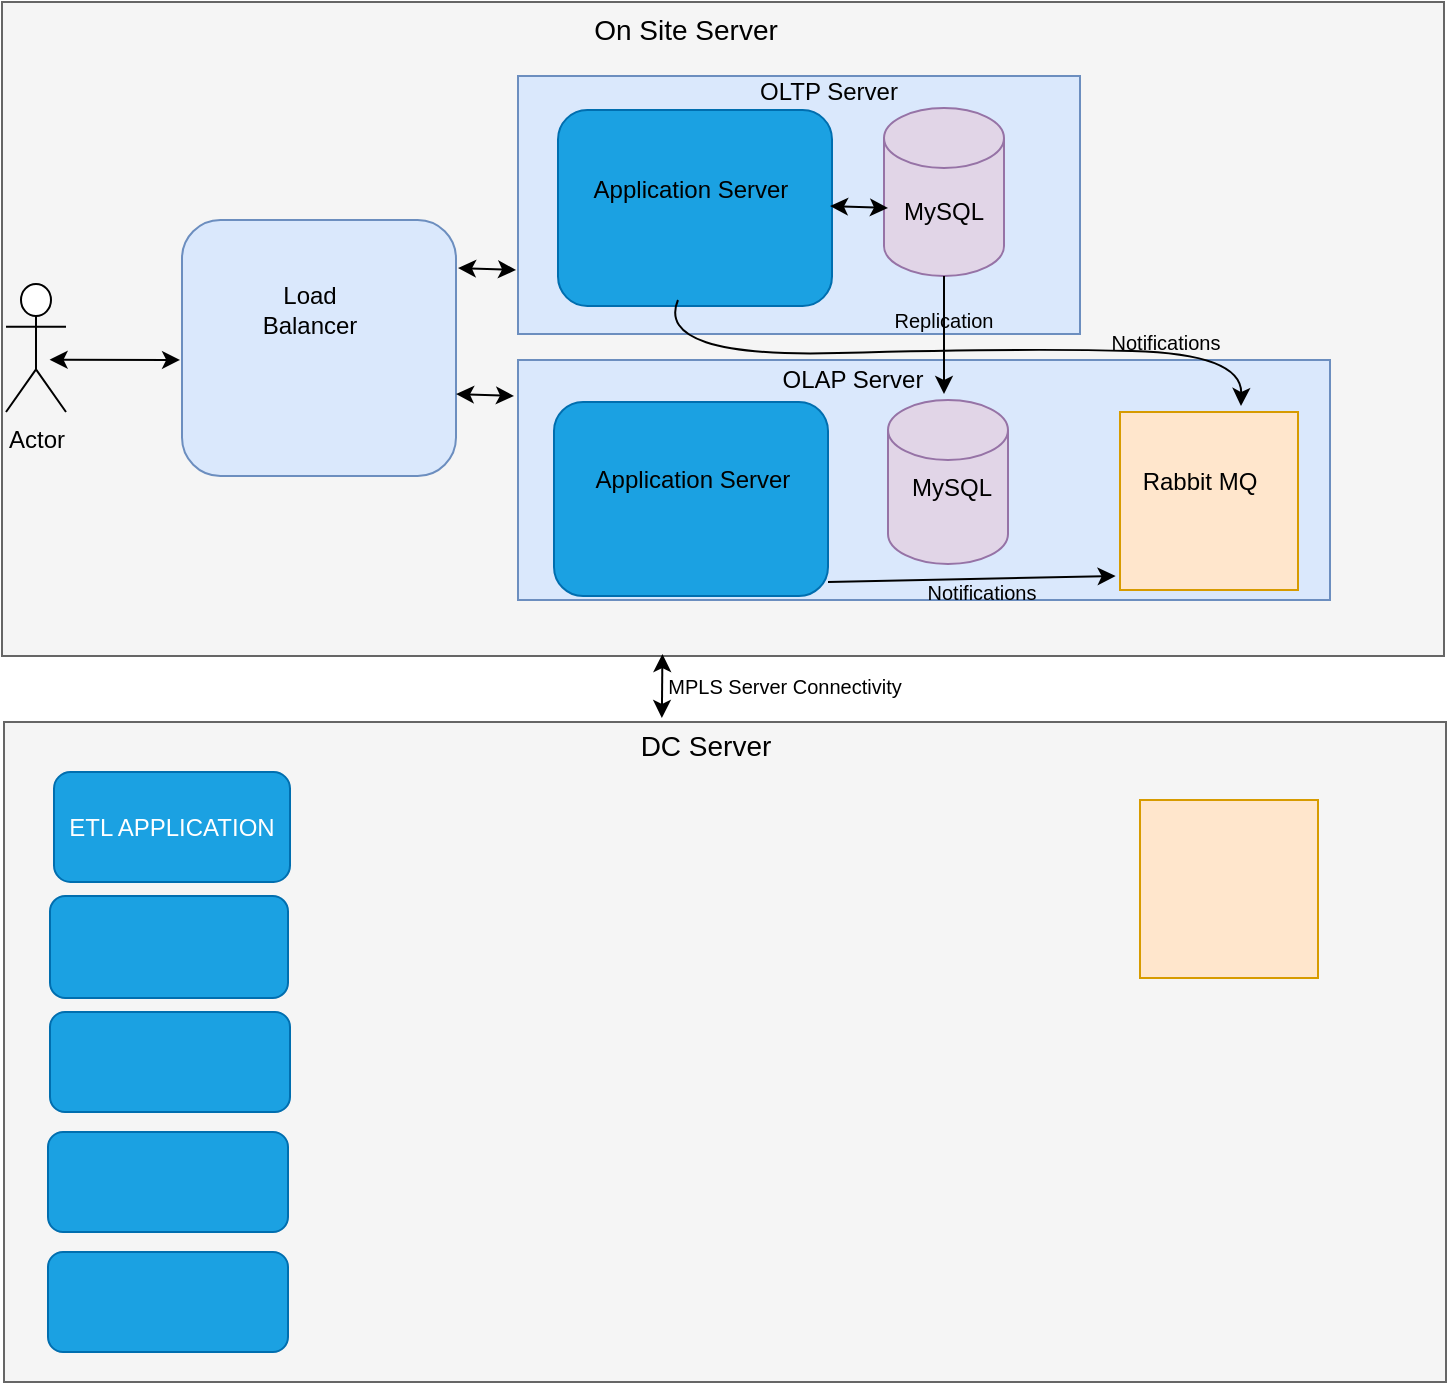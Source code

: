 <mxfile border="50" scale="3" compressed="false" locked="false" version="23.1.1" type="github">
  <diagram name="Blank" id="YmL12bMKpDGza6XwsDPr">
    <mxGraphModel dx="1680" dy="434" grid="0" gridSize="10" guides="1" tooltips="1" connect="1" arrows="1" fold="1" page="0" pageScale="1" pageWidth="827" pageHeight="1169" background="none" math="1" shadow="0">
      <root>
        <mxCell id="X5NqExCQtvZxIxQ7pmgY-0" />
        <mxCell id="1" parent="X5NqExCQtvZxIxQ7pmgY-0" />
        <mxCell id="V1kNua-VAha1UeF921uI-2" value="" style="rounded=0;whiteSpace=wrap;html=1;fillColor=#f5f5f5;strokeColor=#666666;fontColor=#333333;" vertex="1" parent="1">
          <mxGeometry x="-713" y="266" width="721" height="327" as="geometry" />
        </mxCell>
        <mxCell id="V1kNua-VAha1UeF921uI-6" value="" style="rounded=1;whiteSpace=wrap;html=1;fillColor=#dae8fc;strokeColor=#6c8ebf;" vertex="1" parent="1">
          <mxGeometry x="-623" y="375" width="137" height="128" as="geometry" />
        </mxCell>
        <mxCell id="V1kNua-VAha1UeF921uI-7" value="" style="rounded=0;whiteSpace=wrap;html=1;fillColor=#dae8fc;strokeColor=#6c8ebf;" vertex="1" parent="1">
          <mxGeometry x="-455" y="303" width="281" height="129" as="geometry" />
        </mxCell>
        <mxCell id="V1kNua-VAha1UeF921uI-4" value="" style="rounded=1;whiteSpace=wrap;html=1;fillColor=#1ba1e2;strokeColor=#006EAF;fontColor=#ffffff;" vertex="1" parent="1">
          <mxGeometry x="-435" y="320" width="137" height="98" as="geometry" />
        </mxCell>
        <mxCell id="V1kNua-VAha1UeF921uI-3" value="" style="shape=cylinder3;whiteSpace=wrap;html=1;boundedLbl=1;backgroundOutline=1;size=15;fillColor=#e1d5e7;strokeColor=#9673a6;" vertex="1" parent="1">
          <mxGeometry x="-272" y="319" width="60" height="84" as="geometry" />
        </mxCell>
        <mxCell id="V1kNua-VAha1UeF921uI-9" value="" style="rounded=0;whiteSpace=wrap;html=1;fillColor=#dae8fc;strokeColor=#6c8ebf;" vertex="1" parent="1">
          <mxGeometry x="-455" y="445" width="406" height="120" as="geometry" />
        </mxCell>
        <mxCell id="V1kNua-VAha1UeF921uI-5" value="" style="rounded=1;whiteSpace=wrap;html=1;fillColor=#1ba1e2;strokeColor=#006EAF;fontColor=#ffffff;" vertex="1" parent="1">
          <mxGeometry x="-437" y="466" width="137" height="97" as="geometry" />
        </mxCell>
        <mxCell id="V1kNua-VAha1UeF921uI-10" style="edgeStyle=orthogonalEdgeStyle;rounded=0;orthogonalLoop=1;jettySize=auto;html=1;exitX=0.5;exitY=1;exitDx=0;exitDy=0;" edge="1" parent="1" source="V1kNua-VAha1UeF921uI-2" target="V1kNua-VAha1UeF921uI-2">
          <mxGeometry relative="1" as="geometry" />
        </mxCell>
        <mxCell id="V1kNua-VAha1UeF921uI-8" value="" style="shape=cylinder3;whiteSpace=wrap;html=1;boundedLbl=1;backgroundOutline=1;size=15;fillColor=#e1d5e7;strokeColor=#9673a6;" vertex="1" parent="1">
          <mxGeometry x="-270" y="465" width="60" height="82" as="geometry" />
        </mxCell>
        <mxCell id="V1kNua-VAha1UeF921uI-12" value="Load Balancer" style="text;html=1;strokeColor=none;fillColor=none;align=center;verticalAlign=middle;whiteSpace=wrap;rounded=0;" vertex="1" parent="1">
          <mxGeometry x="-589" y="405" width="60" height="30" as="geometry" />
        </mxCell>
        <mxCell id="V1kNua-VAha1UeF921uI-13" value="MySQL" style="text;html=1;strokeColor=none;fillColor=none;align=center;verticalAlign=middle;whiteSpace=wrap;rounded=0;" vertex="1" parent="1">
          <mxGeometry x="-272" y="356" width="60" height="30" as="geometry" />
        </mxCell>
        <mxCell id="V1kNua-VAha1UeF921uI-14" value="MySQL" style="text;html=1;strokeColor=none;fillColor=none;align=center;verticalAlign=middle;whiteSpace=wrap;rounded=0;" vertex="1" parent="1">
          <mxGeometry x="-268" y="494" width="60" height="30" as="geometry" />
        </mxCell>
        <mxCell id="V1kNua-VAha1UeF921uI-15" value="Application Server" style="text;html=1;strokeColor=none;fillColor=none;align=center;verticalAlign=middle;whiteSpace=wrap;rounded=0;" vertex="1" parent="1">
          <mxGeometry x="-426" y="345" width="115" height="30" as="geometry" />
        </mxCell>
        <mxCell id="V1kNua-VAha1UeF921uI-16" value="Application Server" style="text;html=1;strokeColor=none;fillColor=none;align=center;verticalAlign=middle;whiteSpace=wrap;rounded=0;" vertex="1" parent="1">
          <mxGeometry x="-425" y="490" width="115" height="30" as="geometry" />
        </mxCell>
        <mxCell id="V1kNua-VAha1UeF921uI-21" value="" style="whiteSpace=wrap;html=1;aspect=fixed;fillColor=#ffe6cc;strokeColor=#d79b00;" vertex="1" parent="1">
          <mxGeometry x="-154" y="471" width="89" height="89" as="geometry" />
        </mxCell>
        <mxCell id="V1kNua-VAha1UeF921uI-22" value="Rabbit MQ" style="text;html=1;strokeColor=none;fillColor=none;align=center;verticalAlign=middle;whiteSpace=wrap;rounded=0;" vertex="1" parent="1">
          <mxGeometry x="-144" y="491" width="60" height="30" as="geometry" />
        </mxCell>
        <mxCell id="V1kNua-VAha1UeF921uI-23" value="OLTP Server" style="text;html=1;strokeColor=none;fillColor=none;align=center;verticalAlign=middle;whiteSpace=wrap;rounded=0;" vertex="1" parent="1">
          <mxGeometry x="-344.5" y="296" width="88.5" height="30" as="geometry" />
        </mxCell>
        <mxCell id="V1kNua-VAha1UeF921uI-24" value="OLAP Server" style="text;html=1;strokeColor=none;fillColor=none;align=center;verticalAlign=middle;whiteSpace=wrap;rounded=0;" vertex="1" parent="1">
          <mxGeometry x="-332.5" y="440" width="88.5" height="30" as="geometry" />
        </mxCell>
        <mxCell id="V1kNua-VAha1UeF921uI-25" value="" style="endArrow=classic;startArrow=classic;html=1;rounded=0;entryX=-0.007;entryY=0.808;entryDx=0;entryDy=0;entryPerimeter=0;" edge="1" parent="1">
          <mxGeometry width="50" height="50" relative="1" as="geometry">
            <mxPoint x="-485" y="399" as="sourcePoint" />
            <mxPoint x="-455.967" y="399.96" as="targetPoint" />
          </mxGeometry>
        </mxCell>
        <mxCell id="V1kNua-VAha1UeF921uI-26" value="" style="endArrow=classic;startArrow=classic;html=1;rounded=0;entryX=-0.007;entryY=0.808;entryDx=0;entryDy=0;entryPerimeter=0;" edge="1" parent="1">
          <mxGeometry width="50" height="50" relative="1" as="geometry">
            <mxPoint x="-486" y="462" as="sourcePoint" />
            <mxPoint x="-457" y="463" as="targetPoint" />
          </mxGeometry>
        </mxCell>
        <mxCell id="V1kNua-VAha1UeF921uI-27" value="" style="endArrow=classic;startArrow=classic;html=1;rounded=0;entryX=-0.007;entryY=0.808;entryDx=0;entryDy=0;entryPerimeter=0;" edge="1" parent="1">
          <mxGeometry width="50" height="50" relative="1" as="geometry">
            <mxPoint x="-299" y="368" as="sourcePoint" />
            <mxPoint x="-270" y="369" as="targetPoint" />
          </mxGeometry>
        </mxCell>
        <mxCell id="V1kNua-VAha1UeF921uI-33" value="Actor" style="shape=umlActor;verticalLabelPosition=bottom;verticalAlign=top;html=1;outlineConnect=0;" vertex="1" parent="1">
          <mxGeometry x="-711" y="407" width="30" height="64" as="geometry" />
        </mxCell>
        <mxCell id="V1kNua-VAha1UeF921uI-36" value="" style="endArrow=classic;startArrow=classic;html=1;rounded=0;entryX=-0.007;entryY=0.808;entryDx=0;entryDy=0;entryPerimeter=0;exitX=0.033;exitY=0.547;exitDx=0;exitDy=0;exitPerimeter=0;" edge="1" parent="1" source="V1kNua-VAha1UeF921uI-2">
          <mxGeometry width="50" height="50" relative="1" as="geometry">
            <mxPoint x="-653" y="444" as="sourcePoint" />
            <mxPoint x="-623.967" y="444.96" as="targetPoint" />
          </mxGeometry>
        </mxCell>
        <mxCell id="V1kNua-VAha1UeF921uI-40" value="" style="endArrow=classic;html=1;rounded=0;entryX=0.736;entryY=0.9;entryDx=0;entryDy=0;entryPerimeter=0;exitX=1;exitY=0.928;exitDx=0;exitDy=0;exitPerimeter=0;" edge="1" parent="1" source="V1kNua-VAha1UeF921uI-5" target="V1kNua-VAha1UeF921uI-9">
          <mxGeometry width="50" height="50" relative="1" as="geometry">
            <mxPoint x="-370" y="452" as="sourcePoint" />
            <mxPoint x="-320" y="402" as="targetPoint" />
          </mxGeometry>
        </mxCell>
        <mxCell id="V1kNua-VAha1UeF921uI-41" value="" style="curved=1;endArrow=classic;html=1;rounded=0;exitX=0.321;exitY=1;exitDx=0;exitDy=0;exitPerimeter=0;entryX=0.5;entryY=0;entryDx=0;entryDy=0;" edge="1" parent="1">
          <mxGeometry width="50" height="50" relative="1" as="geometry">
            <mxPoint x="-375.023" y="415" as="sourcePoint" />
            <mxPoint x="-93.5" y="468" as="targetPoint" />
            <Array as="points">
              <mxPoint x="-387" y="444" />
              <mxPoint x="-203" y="439" />
              <mxPoint x="-93" y="442" />
            </Array>
          </mxGeometry>
        </mxCell>
        <mxCell id="V1kNua-VAha1UeF921uI-44" value="" style="endArrow=classic;html=1;rounded=0;exitX=0.5;exitY=1;exitDx=0;exitDy=0;exitPerimeter=0;" edge="1" parent="1" source="V1kNua-VAha1UeF921uI-3">
          <mxGeometry width="50" height="50" relative="1" as="geometry">
            <mxPoint x="-370" y="452" as="sourcePoint" />
            <mxPoint x="-242" y="462" as="targetPoint" />
          </mxGeometry>
        </mxCell>
        <mxCell id="V1kNua-VAha1UeF921uI-46" value="Notifications" style="text;html=1;strokeColor=none;fillColor=none;align=center;verticalAlign=middle;whiteSpace=wrap;rounded=0;arcSize=12;imageHeight=24;imageWidth=24;spacing=2;fontSize=10;" vertex="1" parent="1">
          <mxGeometry x="-243" y="432" width="224" height="8" as="geometry" />
        </mxCell>
        <mxCell id="V1kNua-VAha1UeF921uI-47" value="Notifications" style="text;html=1;strokeColor=none;fillColor=none;align=center;verticalAlign=middle;whiteSpace=wrap;rounded=0;fontSize=10;" vertex="1" parent="1">
          <mxGeometry x="-335" y="557" width="224" height="8" as="geometry" />
        </mxCell>
        <mxCell id="V1kNua-VAha1UeF921uI-48" value="Replication" style="text;html=1;strokeColor=none;fillColor=none;align=center;verticalAlign=middle;whiteSpace=wrap;rounded=0;strokeWidth=1;arcSize=12;imageHeight=24;imageWidth=24;fontSize=10;" vertex="1" parent="1">
          <mxGeometry x="-297" y="408" width="110" height="34" as="geometry" />
        </mxCell>
        <mxCell id="V1kNua-VAha1UeF921uI-49" value="" style="rounded=0;whiteSpace=wrap;html=1;fillColor=#f5f5f5;strokeColor=#666666;fontColor=#333333;" vertex="1" parent="1">
          <mxGeometry x="-712" y="626" width="721" height="330" as="geometry" />
        </mxCell>
        <mxCell id="V1kNua-VAha1UeF921uI-50" value="On Site Server" style="text;html=1;strokeColor=none;fillColor=none;align=center;verticalAlign=middle;whiteSpace=wrap;rounded=0;fontSize=14;" vertex="1" parent="1">
          <mxGeometry x="-556" y="265" width="370" height="30" as="geometry" />
        </mxCell>
        <mxCell id="V1kNua-VAha1UeF921uI-51" value="DC Server" style="text;html=1;strokeColor=none;fillColor=none;align=center;verticalAlign=middle;whiteSpace=wrap;rounded=0;fontSize=14;" vertex="1" parent="1">
          <mxGeometry x="-546" y="623" width="370" height="30" as="geometry" />
        </mxCell>
        <mxCell id="V1kNua-VAha1UeF921uI-52" value="" style="endArrow=classic;startArrow=classic;html=1;rounded=0;entryX=0.189;entryY=0.033;entryDx=0;entryDy=0;entryPerimeter=0;exitX=0.329;exitY=0.997;exitDx=0;exitDy=0;exitPerimeter=0;" edge="1" parent="1">
          <mxGeometry width="50" height="50" relative="1" as="geometry">
            <mxPoint x="-382.791" y="592.019" as="sourcePoint" />
            <mxPoint x="-383.07" y="623.99" as="targetPoint" />
          </mxGeometry>
        </mxCell>
        <mxCell id="V1kNua-VAha1UeF921uI-53" value="MPLS Server Connectivity" style="text;html=1;strokeColor=none;fillColor=none;align=center;verticalAlign=middle;whiteSpace=wrap;rounded=0;fontSize=10;" vertex="1" parent="1">
          <mxGeometry x="-445.5" y="593" width="246.5" height="30" as="geometry" />
        </mxCell>
        <mxCell id="V1kNua-VAha1UeF921uI-54" value="ETL APPLICATION" style="rounded=1;whiteSpace=wrap;html=1;fillColor=#1ba1e2;strokeColor=#006EAF;fontColor=#ffffff;" vertex="1" parent="1">
          <mxGeometry x="-687" y="651" width="118" height="55" as="geometry" />
        </mxCell>
        <mxCell id="V1kNua-VAha1UeF921uI-55" value="" style="rounded=1;whiteSpace=wrap;html=1;fillColor=#1ba1e2;strokeColor=#006EAF;fontColor=#ffffff;" vertex="1" parent="1">
          <mxGeometry x="-689" y="713" width="119" height="51" as="geometry" />
        </mxCell>
        <mxCell id="V1kNua-VAha1UeF921uI-56" value="" style="whiteSpace=wrap;html=1;aspect=fixed;fillColor=#ffe6cc;strokeColor=#d79b00;" vertex="1" parent="1">
          <mxGeometry x="-144" y="665" width="89" height="89" as="geometry" />
        </mxCell>
        <mxCell id="V1kNua-VAha1UeF921uI-57" value="" style="rounded=1;whiteSpace=wrap;html=1;fillColor=#1ba1e2;strokeColor=#006EAF;fontColor=#ffffff;" vertex="1" parent="1">
          <mxGeometry x="-689" y="771" width="120" height="50" as="geometry" />
        </mxCell>
        <mxCell id="V1kNua-VAha1UeF921uI-58" value="" style="rounded=1;whiteSpace=wrap;html=1;fillColor=#1ba1e2;strokeColor=#006EAF;fontColor=#ffffff;" vertex="1" parent="1">
          <mxGeometry x="-690" y="831" width="120" height="50" as="geometry" />
        </mxCell>
        <mxCell id="V1kNua-VAha1UeF921uI-59" value="" style="rounded=1;whiteSpace=wrap;html=1;fillColor=#1ba1e2;strokeColor=#006EAF;fontColor=#ffffff;" vertex="1" parent="1">
          <mxGeometry x="-690" y="891" width="120" height="50" as="geometry" />
        </mxCell>
      </root>
    </mxGraphModel>
  </diagram>
</mxfile>
